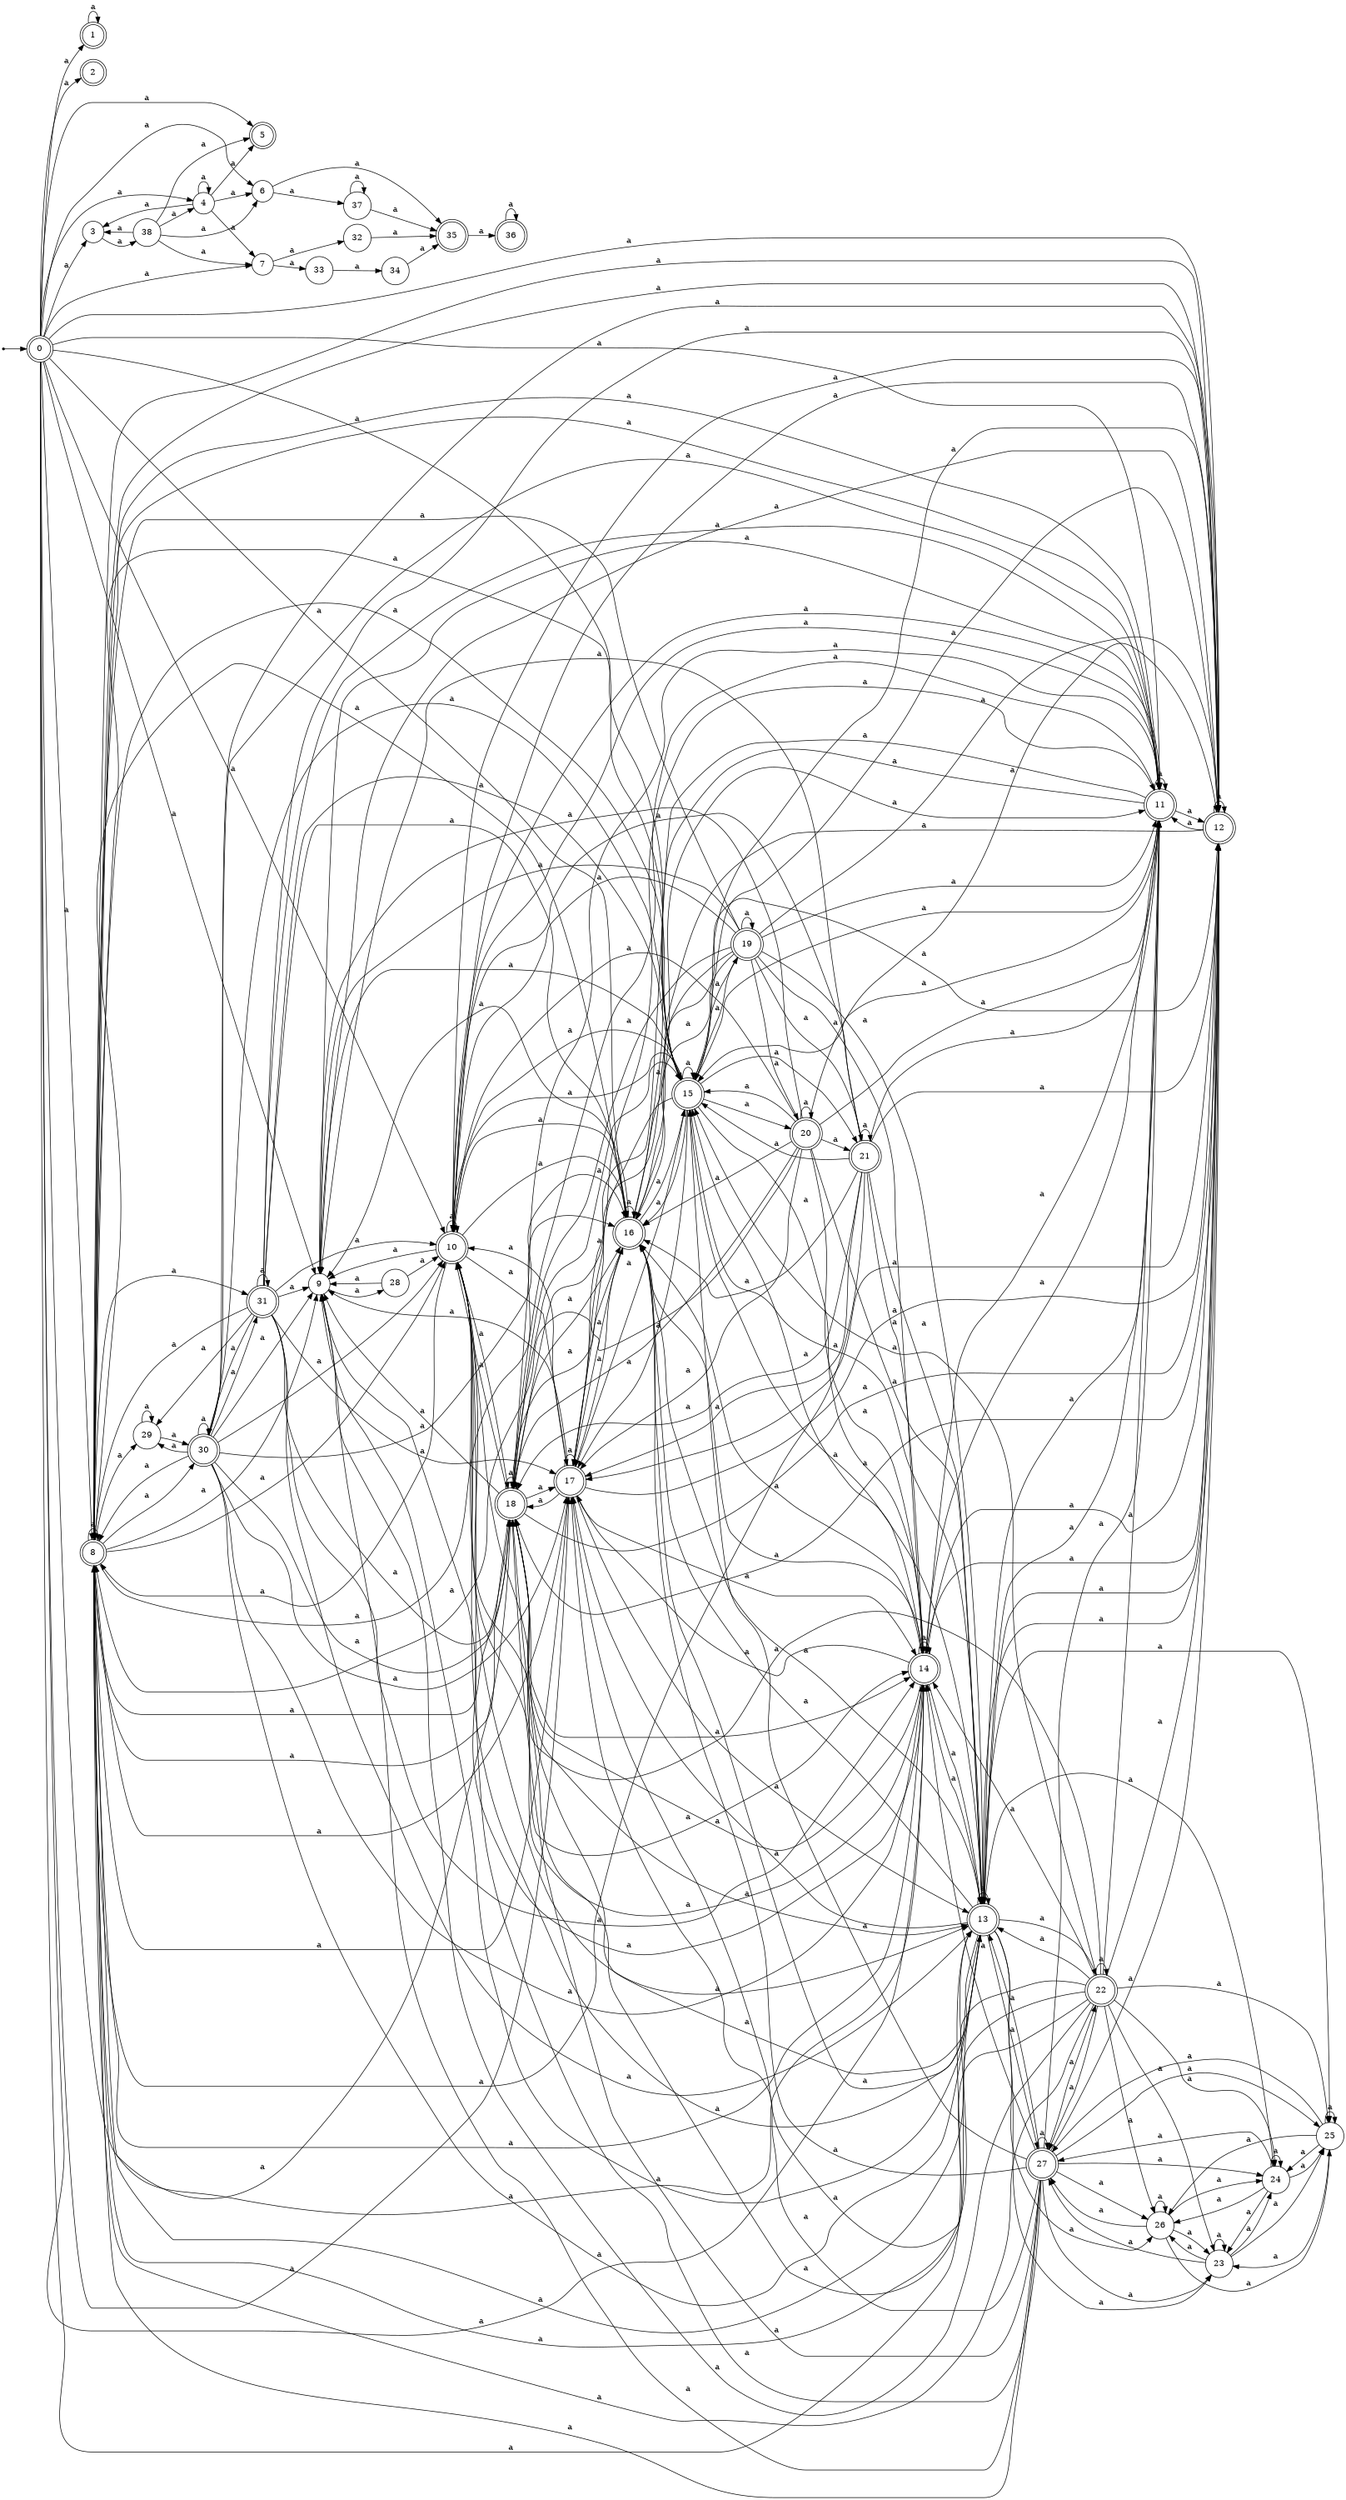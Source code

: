 digraph finite_state_machine {
rankdir=LR;
size="20,20";
node [shape = point]; "dummy0"
node [shape = doublecircle]; "0";"dummy0" -> "0";
node [shape = doublecircle]; "1";node [shape = doublecircle]; "2";node [shape = circle]; "3";
node [shape = circle]; "4";
node [shape = doublecircle]; "5";node [shape = circle]; "6";
node [shape = circle]; "7";
node [shape = doublecircle]; "8";node [shape = circle]; "9";
node [shape = doublecircle]; "10";node [shape = doublecircle]; "11";node [shape = doublecircle]; "12";node [shape = doublecircle]; "13";node [shape = doublecircle]; "14";node [shape = doublecircle]; "15";node [shape = doublecircle]; "16";node [shape = doublecircle]; "17";node [shape = doublecircle]; "18";node [shape = doublecircle]; "19";node [shape = doublecircle]; "20";node [shape = doublecircle]; "21";node [shape = doublecircle]; "22";node [shape = circle]; "23";
node [shape = circle]; "24";
node [shape = circle]; "25";
node [shape = circle]; "26";
node [shape = doublecircle]; "27";node [shape = circle]; "28";
node [shape = circle]; "29";
node [shape = doublecircle]; "30";node [shape = doublecircle]; "31";node [shape = circle]; "32";
node [shape = circle]; "33";
node [shape = circle]; "34";
node [shape = doublecircle]; "35";node [shape = doublecircle]; "36";node [shape = circle]; "37";
node [shape = circle]; "38";
"0" -> "1" [label = "a"];
 "0" -> "2" [label = "a"];
 "0" -> "3" [label = "a"];
 "0" -> "4" [label = "a"];
 "0" -> "5" [label = "a"];
 "0" -> "6" [label = "a"];
 "0" -> "7" [label = "a"];
 "0" -> "8" [label = "a"];
 "0" -> "9" [label = "a"];
 "0" -> "10" [label = "a"];
 "0" -> "11" [label = "a"];
 "0" -> "12" [label = "a"];
 "0" -> "13" [label = "a"];
 "0" -> "14" [label = "a"];
 "0" -> "15" [label = "a"];
 "0" -> "16" [label = "a"];
 "0" -> "17" [label = "a"];
 "0" -> "18" [label = "a"];
 "18" -> "8" [label = "a"];
 "18" -> "9" [label = "a"];
 "18" -> "10" [label = "a"];
 "18" -> "11" [label = "a"];
 "18" -> "12" [label = "a"];
 "18" -> "13" [label = "a"];
 "18" -> "14" [label = "a"];
 "18" -> "15" [label = "a"];
 "18" -> "16" [label = "a"];
 "18" -> "17" [label = "a"];
 "18" -> "18" [label = "a"];
 "17" -> "8" [label = "a"];
 "17" -> "9" [label = "a"];
 "17" -> "10" [label = "a"];
 "17" -> "11" [label = "a"];
 "17" -> "12" [label = "a"];
 "17" -> "13" [label = "a"];
 "17" -> "14" [label = "a"];
 "17" -> "15" [label = "a"];
 "17" -> "16" [label = "a"];
 "17" -> "17" [label = "a"];
 "17" -> "18" [label = "a"];
 "16" -> "8" [label = "a"];
 "16" -> "9" [label = "a"];
 "16" -> "10" [label = "a"];
 "16" -> "11" [label = "a"];
 "16" -> "12" [label = "a"];
 "16" -> "13" [label = "a"];
 "16" -> "14" [label = "a"];
 "16" -> "15" [label = "a"];
 "16" -> "16" [label = "a"];
 "16" -> "17" [label = "a"];
 "16" -> "18" [label = "a"];
 "15" -> "8" [label = "a"];
 "15" -> "9" [label = "a"];
 "15" -> "10" [label = "a"];
 "15" -> "11" [label = "a"];
 "15" -> "12" [label = "a"];
 "15" -> "13" [label = "a"];
 "15" -> "14" [label = "a"];
 "15" -> "15" [label = "a"];
 "15" -> "16" [label = "a"];
 "15" -> "17" [label = "a"];
 "15" -> "18" [label = "a"];
 "15" -> "19" [label = "a"];
 "15" -> "20" [label = "a"];
 "15" -> "21" [label = "a"];
 "21" -> "8" [label = "a"];
 "21" -> "9" [label = "a"];
 "21" -> "10" [label = "a"];
 "21" -> "11" [label = "a"];
 "21" -> "12" [label = "a"];
 "21" -> "13" [label = "a"];
 "21" -> "14" [label = "a"];
 "21" -> "15" [label = "a"];
 "21" -> "16" [label = "a"];
 "21" -> "17" [label = "a"];
 "21" -> "18" [label = "a"];
 "21" -> "21" [label = "a"];
 "20" -> "8" [label = "a"];
 "20" -> "9" [label = "a"];
 "20" -> "10" [label = "a"];
 "20" -> "11" [label = "a"];
 "20" -> "12" [label = "a"];
 "20" -> "13" [label = "a"];
 "20" -> "14" [label = "a"];
 "20" -> "15" [label = "a"];
 "20" -> "16" [label = "a"];
 "20" -> "17" [label = "a"];
 "20" -> "18" [label = "a"];
 "20" -> "20" [label = "a"];
 "20" -> "21" [label = "a"];
 "19" -> "8" [label = "a"];
 "19" -> "9" [label = "a"];
 "19" -> "10" [label = "a"];
 "19" -> "11" [label = "a"];
 "19" -> "12" [label = "a"];
 "19" -> "13" [label = "a"];
 "19" -> "14" [label = "a"];
 "19" -> "15" [label = "a"];
 "19" -> "16" [label = "a"];
 "19" -> "17" [label = "a"];
 "19" -> "18" [label = "a"];
 "19" -> "19" [label = "a"];
 "19" -> "20" [label = "a"];
 "19" -> "21" [label = "a"];
 "14" -> "8" [label = "a"];
 "14" -> "9" [label = "a"];
 "14" -> "10" [label = "a"];
 "14" -> "11" [label = "a"];
 "14" -> "12" [label = "a"];
 "14" -> "13" [label = "a"];
 "14" -> "14" [label = "a"];
 "14" -> "15" [label = "a"];
 "14" -> "16" [label = "a"];
 "14" -> "17" [label = "a"];
 "14" -> "18" [label = "a"];
 "13" -> "8" [label = "a"];
 "13" -> "9" [label = "a"];
 "13" -> "10" [label = "a"];
 "13" -> "11" [label = "a"];
 "13" -> "12" [label = "a"];
 "13" -> "13" [label = "a"];
 "13" -> "14" [label = "a"];
 "13" -> "15" [label = "a"];
 "13" -> "16" [label = "a"];
 "13" -> "17" [label = "a"];
 "13" -> "18" [label = "a"];
 "13" -> "22" [label = "a"];
 "13" -> "23" [label = "a"];
 "13" -> "24" [label = "a"];
 "13" -> "25" [label = "a"];
 "13" -> "26" [label = "a"];
 "13" -> "27" [label = "a"];
 "27" -> "8" [label = "a"];
 "27" -> "9" [label = "a"];
 "27" -> "10" [label = "a"];
 "27" -> "11" [label = "a"];
 "27" -> "12" [label = "a"];
 "27" -> "13" [label = "a"];
 "27" -> "14" [label = "a"];
 "27" -> "15" [label = "a"];
 "27" -> "16" [label = "a"];
 "27" -> "17" [label = "a"];
 "27" -> "18" [label = "a"];
 "27" -> "22" [label = "a"];
 "27" -> "23" [label = "a"];
 "27" -> "24" [label = "a"];
 "27" -> "25" [label = "a"];
 "27" -> "26" [label = "a"];
 "27" -> "27" [label = "a"];
 "26" -> "23" [label = "a"];
 "26" -> "24" [label = "a"];
 "26" -> "25" [label = "a"];
 "26" -> "26" [label = "a"];
 "26" -> "27" [label = "a"];
 "25" -> "23" [label = "a"];
 "25" -> "24" [label = "a"];
 "25" -> "25" [label = "a"];
 "25" -> "26" [label = "a"];
 "25" -> "27" [label = "a"];
 "24" -> "23" [label = "a"];
 "24" -> "24" [label = "a"];
 "24" -> "25" [label = "a"];
 "24" -> "26" [label = "a"];
 "24" -> "27" [label = "a"];
 "23" -> "23" [label = "a"];
 "23" -> "24" [label = "a"];
 "23" -> "25" [label = "a"];
 "23" -> "26" [label = "a"];
 "23" -> "27" [label = "a"];
 "22" -> "8" [label = "a"];
 "22" -> "9" [label = "a"];
 "22" -> "10" [label = "a"];
 "22" -> "11" [label = "a"];
 "22" -> "12" [label = "a"];
 "22" -> "13" [label = "a"];
 "22" -> "14" [label = "a"];
 "22" -> "15" [label = "a"];
 "22" -> "16" [label = "a"];
 "22" -> "17" [label = "a"];
 "22" -> "18" [label = "a"];
 "22" -> "22" [label = "a"];
 "22" -> "23" [label = "a"];
 "22" -> "24" [label = "a"];
 "22" -> "25" [label = "a"];
 "22" -> "26" [label = "a"];
 "22" -> "27" [label = "a"];
 "12" -> "8" [label = "a"];
 "12" -> "9" [label = "a"];
 "12" -> "10" [label = "a"];
 "12" -> "11" [label = "a"];
 "12" -> "12" [label = "a"];
 "12" -> "13" [label = "a"];
 "12" -> "14" [label = "a"];
 "12" -> "15" [label = "a"];
 "12" -> "16" [label = "a"];
 "12" -> "17" [label = "a"];
 "12" -> "18" [label = "a"];
 "11" -> "8" [label = "a"];
 "11" -> "9" [label = "a"];
 "11" -> "10" [label = "a"];
 "11" -> "11" [label = "a"];
 "11" -> "12" [label = "a"];
 "11" -> "13" [label = "a"];
 "11" -> "14" [label = "a"];
 "11" -> "15" [label = "a"];
 "11" -> "16" [label = "a"];
 "11" -> "17" [label = "a"];
 "11" -> "18" [label = "a"];
 "10" -> "8" [label = "a"];
 "10" -> "9" [label = "a"];
 "10" -> "10" [label = "a"];
 "10" -> "11" [label = "a"];
 "10" -> "12" [label = "a"];
 "10" -> "13" [label = "a"];
 "10" -> "14" [label = "a"];
 "10" -> "15" [label = "a"];
 "10" -> "16" [label = "a"];
 "10" -> "17" [label = "a"];
 "10" -> "18" [label = "a"];
 "9" -> "28" [label = "a"];
 "28" -> "9" [label = "a"];
 "28" -> "10" [label = "a"];
 "8" -> "8" [label = "a"];
 "8" -> "9" [label = "a"];
 "8" -> "10" [label = "a"];
 "8" -> "11" [label = "a"];
 "8" -> "12" [label = "a"];
 "8" -> "13" [label = "a"];
 "8" -> "14" [label = "a"];
 "8" -> "15" [label = "a"];
 "8" -> "16" [label = "a"];
 "8" -> "17" [label = "a"];
 "8" -> "18" [label = "a"];
 "8" -> "29" [label = "a"];
 "8" -> "30" [label = "a"];
 "8" -> "31" [label = "a"];
 "31" -> "8" [label = "a"];
 "31" -> "9" [label = "a"];
 "31" -> "10" [label = "a"];
 "31" -> "11" [label = "a"];
 "31" -> "12" [label = "a"];
 "31" -> "13" [label = "a"];
 "31" -> "14" [label = "a"];
 "31" -> "15" [label = "a"];
 "31" -> "16" [label = "a"];
 "31" -> "17" [label = "a"];
 "31" -> "18" [label = "a"];
 "31" -> "29" [label = "a"];
 "31" -> "30" [label = "a"];
 "31" -> "31" [label = "a"];
 "30" -> "8" [label = "a"];
 "30" -> "9" [label = "a"];
 "30" -> "10" [label = "a"];
 "30" -> "11" [label = "a"];
 "30" -> "12" [label = "a"];
 "30" -> "13" [label = "a"];
 "30" -> "14" [label = "a"];
 "30" -> "15" [label = "a"];
 "30" -> "16" [label = "a"];
 "30" -> "17" [label = "a"];
 "30" -> "18" [label = "a"];
 "30" -> "29" [label = "a"];
 "30" -> "30" [label = "a"];
 "30" -> "31" [label = "a"];
 "29" -> "29" [label = "a"];
 "29" -> "30" [label = "a"];
 "7" -> "32" [label = "a"];
 "7" -> "33" [label = "a"];
 "33" -> "34" [label = "a"];
 "34" -> "35" [label = "a"];
 "35" -> "36" [label = "a"];
 "36" -> "36" [label = "a"];
 "32" -> "35" [label = "a"];
 "6" -> "35" [label = "a"];
 "6" -> "37" [label = "a"];
 "37" -> "35" [label = "a"];
 "37" -> "37" [label = "a"];
 "4" -> "3" [label = "a"];
 "4" -> "4" [label = "a"];
 "4" -> "5" [label = "a"];
 "4" -> "6" [label = "a"];
 "4" -> "7" [label = "a"];
 "3" -> "38" [label = "a"];
 "38" -> "3" [label = "a"];
 "38" -> "4" [label = "a"];
 "38" -> "5" [label = "a"];
 "38" -> "6" [label = "a"];
 "38" -> "7" [label = "a"];
 "1" -> "1" [label = "a"];
 }
